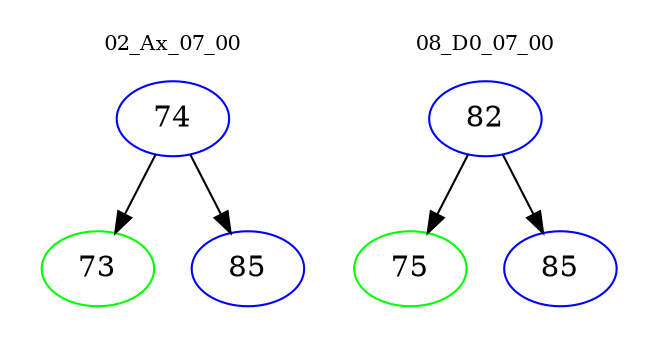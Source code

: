 digraph{
subgraph cluster_0 {
color = white
label = "02_Ax_07_00";
fontsize=10;
T0_74 [label="74", color="blue"]
T0_74 -> T0_73 [color="black"]
T0_73 [label="73", color="green"]
T0_74 -> T0_85 [color="black"]
T0_85 [label="85", color="blue"]
}
subgraph cluster_1 {
color = white
label = "08_D0_07_00";
fontsize=10;
T1_82 [label="82", color="blue"]
T1_82 -> T1_75 [color="black"]
T1_75 [label="75", color="green"]
T1_82 -> T1_85 [color="black"]
T1_85 [label="85", color="blue"]
}
}
